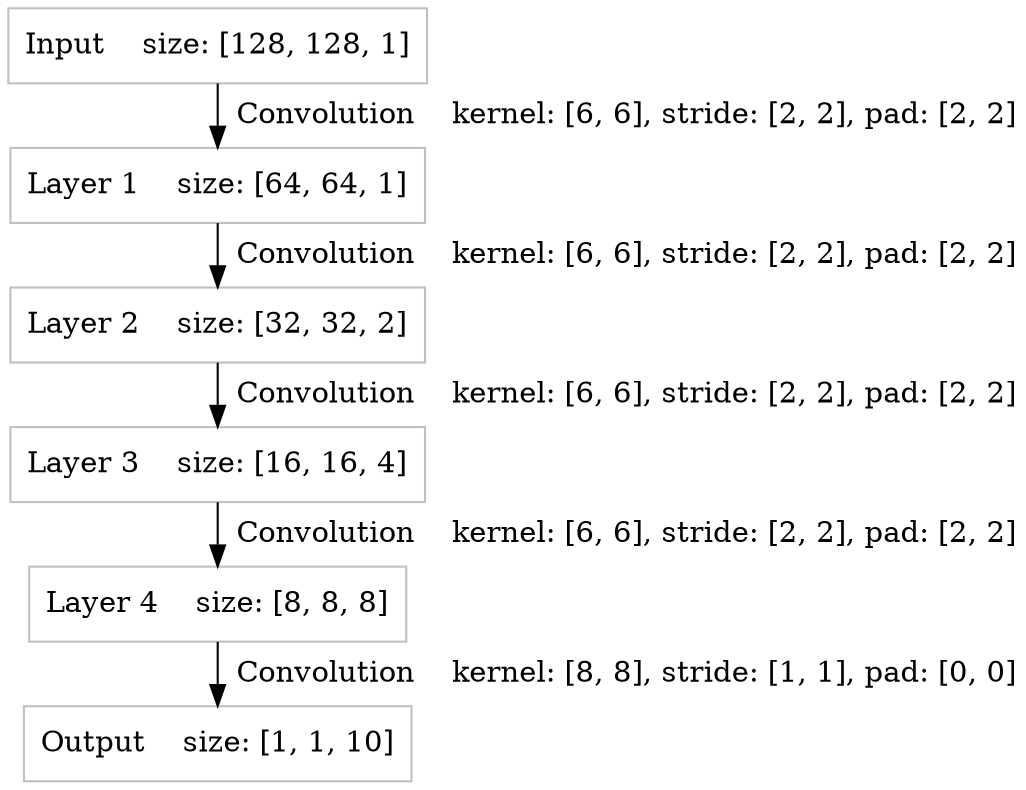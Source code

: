 digraph nn{

edge[
	_color = pink
	nodesep = 0.005
	ranksep = 0.005
	weight = 0.005
	height = 0.005
]
node[
	shape = rectangle 
	color = gray 
	_style = filled
	_width = 0.1
	_height = 0.1
	label = ""
	nodesep = 0.005
	ranksep = 0.005
]
graph[
	nodesep = 0.005
	ranksep = 0.005
	_rankdir = LR
]

Input [label="Input    size: [128, 128, 1]"]
Layer1 [label="Layer 1    size: [64, 64, 1]"]
Layer2 [label="Layer 2    size: [32, 32, 2]"]
Layer3 [label="Layer 3    size: [16, 16, 4]"]
Layer4 [label="Layer 4    size: [8, 8, 8]"]
Output [label="Output    size: [1, 1, 10]"]

Input->Layer1 [label="  Convolution    kernel: [6, 6], stride: [2, 2], pad: [2, 2]"]
Layer1->Layer2 [label="  Convolution    kernel: [6, 6], stride: [2, 2], pad: [2, 2]"]
Layer2->Layer3 [label="  Convolution    kernel: [6, 6], stride: [2, 2], pad: [2, 2]"]
Layer3->Layer4 [label="  Convolution    kernel: [6, 6], stride: [2, 2], pad: [2, 2]"]
Layer4->Output [label="  Convolution    kernel: [8, 8], stride: [1, 1], pad: [0, 0]"]
}
